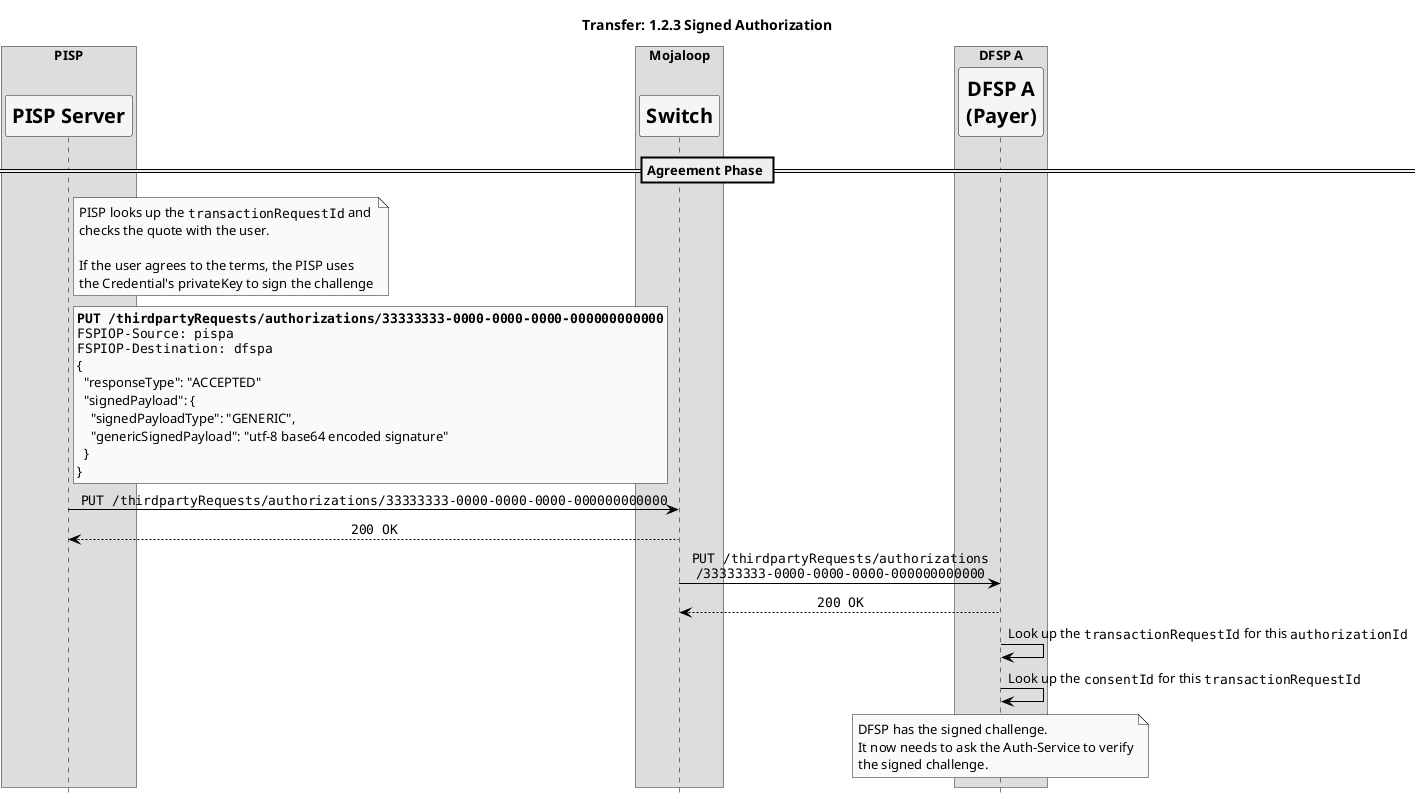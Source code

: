 @startuml

' declaring skinparam
skinparam sequenceMessageAlign center
skinparam shadowing false
skinparam defaultFontName Verdana
skinparam monochrome true
skinparam SequenceLifeLineBackgroundColor WhiteSmoke
skinparam SequenceLifeLineBorderColor Black
skinparam ParticipantFontStyle Bold
skinparam ParticipantFontSize 20
skinparam ParticipantBackgroundColor WhiteSmoke
skinparam ArrowColor Black

hide footbox

title Transfer: 1.2.3 Signed Authorization

box "PISP"
participant "PISP Server" as D1
end box
box "Mojaloop"
    participant Switch as S
end box
box "DFSP A"
    participant "DFSP A\n(Payer)" as D2
end box
== Agreement Phase ==
note right of D1
  PISP looks up the ""transactionRequestId"" and
  checks the quote with the user.

  If the user agrees to the terms, the PISP uses
  the Credential's privateKey to sign the challenge
end note

rnote right of D1
**""PUT /thirdpartyRequests/authorizations/33333333-0000-0000-0000-000000000000""**
""FSPIOP-Source: pispa""
""FSPIOP-Destination: dfspa""
{
  "responseType": "ACCEPTED"
  "signedPayload": {
    "signedPayloadType": "GENERIC",
    "genericSignedPayload": "utf-8 base64 encoded signature"
  }
}
end note
D1 -> S: ""PUT /thirdpartyRequests/authorizations/33333333-0000-0000-0000-000000000000""
S --> D1: ""200 OK""
S -> D2: ""PUT /thirdpartyRequests/authorizations""\n""/33333333-0000-0000-0000-000000000000""
D2 --> S: ""200 OK""

D2 -> D2: Look up the ""transactionRequestId"" for this ""authorizationId""
D2 -> D2: Look up the ""consentId"" for this ""transactionRequestId""

note over D2
  DFSP has the signed challenge.
  It now needs to ask the Auth-Service to verify
  the signed challenge.
end note

@enduml
